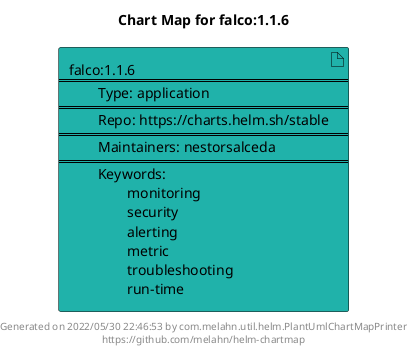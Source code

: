 @startuml
skinparam linetype ortho
skinparam backgroundColor white
skinparam usecaseBorderColor black
skinparam usecaseArrowColor LightSlateGray
skinparam artifactBorderColor black
skinparam artifactArrowColor LightSlateGray

title Chart Map for falco:1.1.6

'There is one referenced Helm Chart
artifact "falco:1.1.6\n====\n\tType: application\n====\n\tRepo: https://charts.helm.sh/stable\n====\n\tMaintainers: nestorsalceda\n====\n\tKeywords: \n\t\tmonitoring\n\t\tsecurity\n\t\talerting\n\t\tmetric\n\t\ttroubleshooting\n\t\trun-time" as falco_1_1_6 #LightSeaGreen

'There are 0 referenced Docker Images

'Chart Dependencies

center footer Generated on 2022/05/30 22:46:53 by com.melahn.util.helm.PlantUmlChartMapPrinter\nhttps://github.com/melahn/helm-chartmap
@enduml
